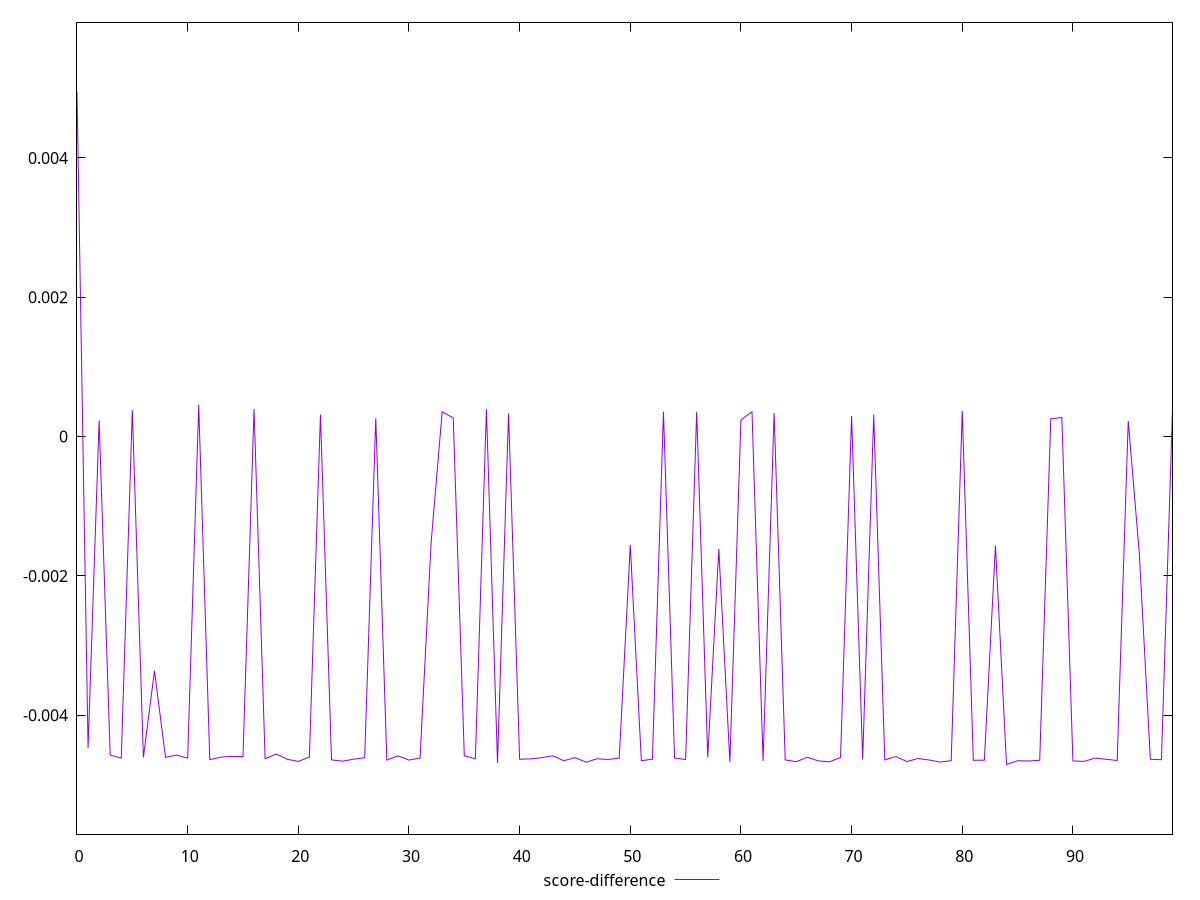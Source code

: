 reset

$scoreDifference <<EOF
0 0.004947171403791528
1 -0.004470907912453859
2 0.00023164299617806083
3 -0.0045722784204182965
4 -0.004615987441628389
5 0.0003794624083741649
6 -0.004605321449217548
7 -0.003361986606881473
8 -0.004604305479585236
9 -0.004571849026052788
10 -0.0046158535207787565
11 0.00045724597187812854
12 -0.0046377758802019775
13 -0.0046012097720173895
14 -0.004590512458540585
15 -0.004593458145085716
16 0.00039726011002783057
17 -0.004625008132227659
18 -0.004556811433510388
19 -0.00463165285301681
20 -0.004663012399742428
21 -0.00459992147055821
22 0.00031800687881755607
23 -0.004640389185411431
24 -0.00465963832569849
25 -0.004631103252298097
26 -0.004609176175557783
27 0.0002632688782139292
28 -0.004643328464795871
29 -0.004582616846898979
30 -0.004643553616672902
31 -0.004614391952272978
32 -0.0015249319354599944
33 0.0003557562339091547
34 0.00026922129238204917
35 -0.004580869540641519
36 -0.004625280656398001
37 0.00039376195770146616
38 -0.004685214595802845
39 0.0003331246606284033
40 -0.004631048122919368
41 -0.0046266297540031864
42 -0.004608090350739835
43 -0.004581708769577197
44 -0.004652713964349964
45 -0.00460857798615788
46 -0.004673316349741441
47 -0.004625128512239618
48 -0.004634555536786156
49 -0.004614773695552632
50 -0.0015574605970447575
51 -0.0046526356763219034
52 -0.00463071733801268
53 0.0003566721327414868
54 -0.004613867860415288
55 -0.004635388720358291
56 0.0003555296009750686
57 -0.004602469340569293
58 -0.0016140027071173124
59 -0.004670809428925171
60 0.00023892110267054179
61 0.0003564414862418097
62 -0.004656062912587355
63 0.00034123337698765965
64 -0.0046408680241620814
65 -0.004666649273171286
66 -0.00460301436067323
67 -0.004655500142713764
68 -0.004668918288158297
69 -0.004607180347471207
70 0.00029646445459741155
71 -0.004636360370849246
72 0.0003167396702032921
73 -0.004640375837544619
74 -0.004593668026972697
75 -0.004663594553597883
76 -0.004621123154084916
77 -0.004642416112386583
78 -0.004672585460687273
79 -0.004651204690999
80 0.0003676739861764311
81 -0.00464651497465729
82 -0.004644941067622144
83 -0.0015628014760261655
84 -0.004706587379171623
85 -0.004653211989966932
86 -0.004656489123839425
87 -0.004646880059725245
88 0.00025594561888087064
89 0.00027230842988545945
90 -0.0046559230566389775
91 -0.004662258857818458
92 -0.004614897590463407
93 -0.00463164617118661
94 -0.004650018378243415
95 0.00022349378667940734
96 -0.0016777265253254958
97 -0.004631809874287907
98 -0.004638218171223896
99 0.00038424076024012876
EOF

set key outside below
set xrange [0:99]
set yrange [-0.005706587379171623:0.005947171403791528]
set trange [-0.005706587379171623:0.005947171403791528]
set terminal svg size 640, 500 enhanced background rgb 'white'
set output "reprap/first-cpu-idle/samples/pages+cached/score-difference/values.svg"

plot $scoreDifference title "score-difference" with line

reset
